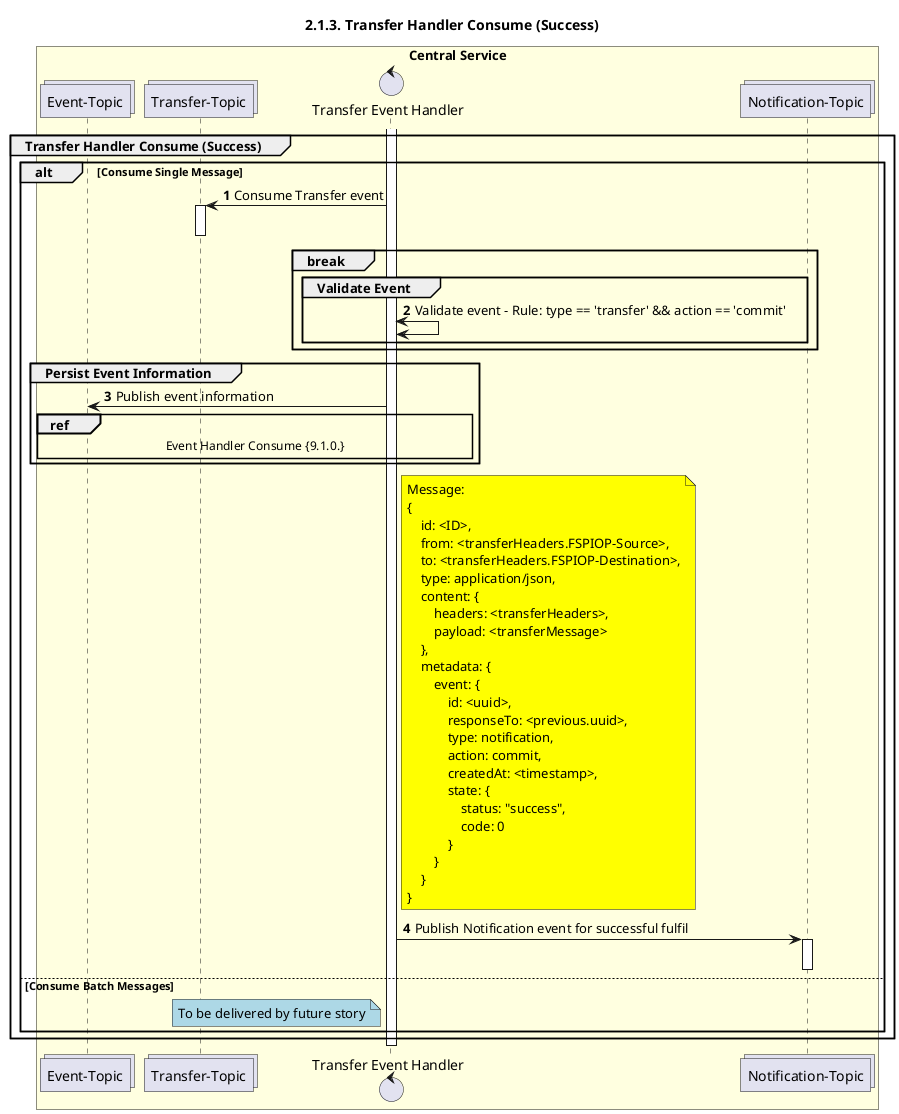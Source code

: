 @startuml
' declate title
title 2.1.3. Transfer Handler Consume (Success)

autonumber

' Actor Keys:
'   boundary - APIs/Interfaces, etc
'   collections - Kafka Topics
'   control - Kafka Consumers
'   entity - Database Access Objects
'   database - Database Persistance Store

' declare actors
collections "Transfer-Topic" as TOPIC_TRANSFERS
control "Transfer Event Handler" as TRANS_HANDLER
collections "Notification-Topic" as TOPIC_NOTIFICATIONS
collections "Event-Topic" as TOPIC_EVENT

box "Central Service" #LightYellow
    participant TOPIC_EVENT
    participant TOPIC_TRANSFERS
    participant TRANS_HANDLER
    participant TOPIC_NOTIFICATIONS
end box

' start flow
activate TRANS_HANDLER
group Transfer Handler Consume (Success)
    alt Consume Single Message
        TOPIC_TRANSFERS <- TRANS_HANDLER: Consume Transfer event

        activate TOPIC_TRANSFERS
        deactivate TOPIC_TRANSFERS

        break
            group Validate Event
                TRANS_HANDLER <-> TRANS_HANDLER: Validate event - Rule: type == 'transfer' && action == 'commit'
            end
        end
    
        group Persist Event Information
            TRANS_HANDLER -> TOPIC_EVENT: Publish event information
	        ref over TRANS_HANDLER, TOPIC_EVENT :  Event Handler Consume {9.1.0.}
        end

        note right of TRANS_HANDLER #yellow
            Message:
            {
                id: <ID>,
                from: <transferHeaders.FSPIOP-Source>,
                to: <transferHeaders.FSPIOP-Destination>,
                type: application/json,
                content: {
                    headers: <transferHeaders>,
                    payload: <transferMessage>
                },
                metadata: {
                    event: {
                        id: <uuid>,
                        responseTo: <previous.uuid>,
                        type: notification,
                        action: commit,
                        createdAt: <timestamp>,
                        state: {
                            status: "success",
                            code: 0
                        }
                    }
                }
            }
        end note
        TRANS_HANDLER -> TOPIC_NOTIFICATIONS: Publish Notification event for successful fulfil
        activate TOPIC_NOTIFICATIONS
        deactivate TOPIC_NOTIFICATIONS


    else Consume Batch Messages
        note left of TRANS_HANDLER #lightblue
            To be delivered by future story
        end note
    end
end
deactivate TRANS_HANDLER
@enduml
